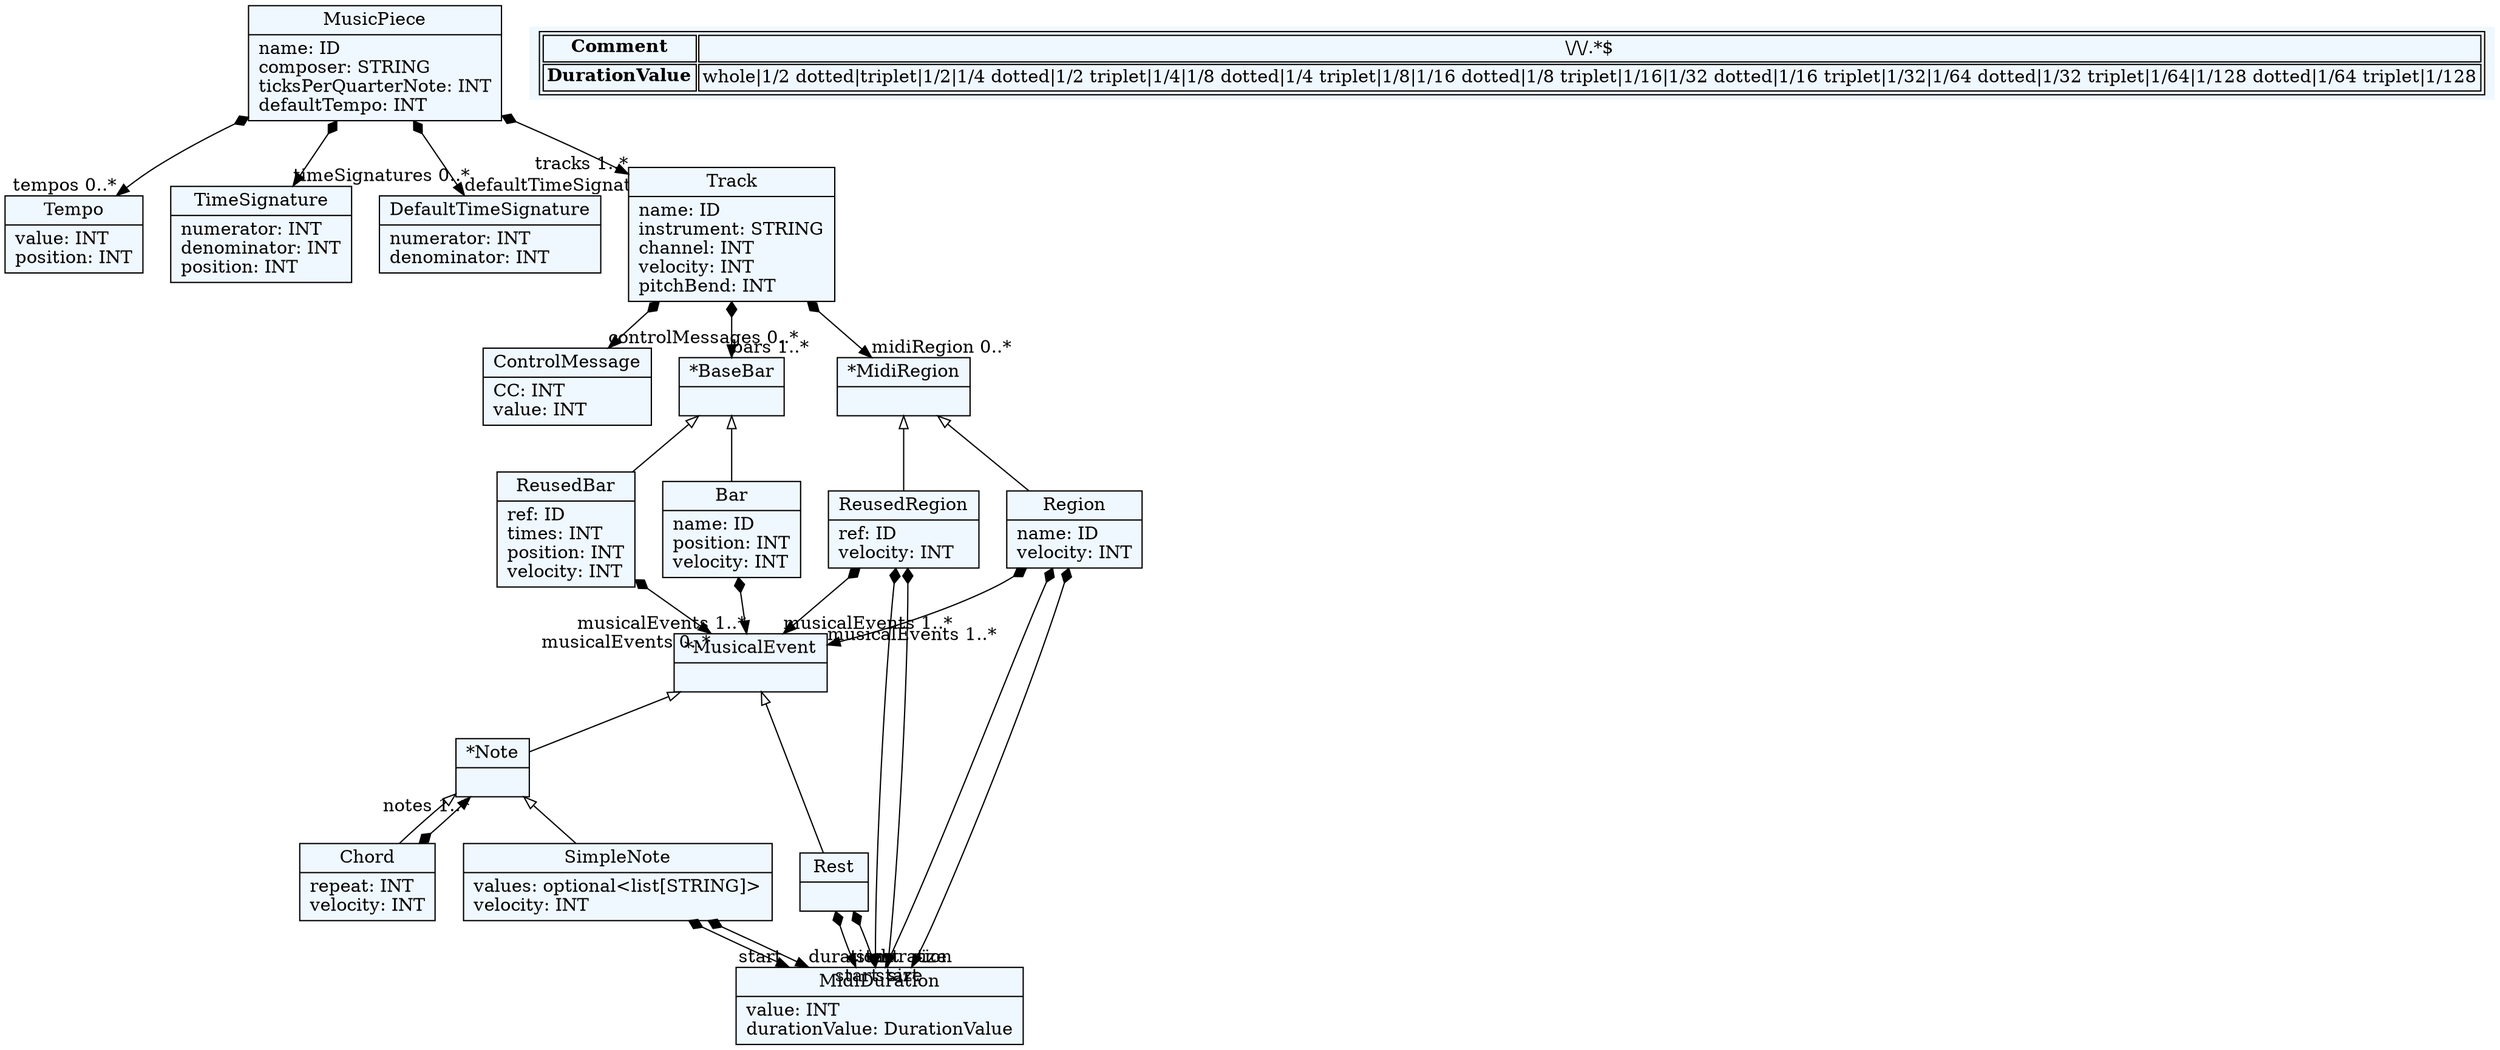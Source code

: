
    digraph textX {
    fontname = "Bitstream Vera Sans"
    fontsize = 8
    node[
        shape=record,
        style=filled,
        fillcolor=aliceblue
    ]
    nodesep = 0.3
    edge[dir=black,arrowtail=empty]


2454984353456[ label="{MusicPiece|name: ID\lcomposer: STRING\lticksPerQuarterNote: INT\ldefaultTempo: INT\l}"]

2454984354416[ label="{Tempo|value: INT\lposition: INT\l}"]

2454984351536[ label="{TimeSignature|numerator: INT\ldenominator: INT\lposition: INT\l}"]

2454984359216[ label="{DefaultTimeSignature|numerator: INT\ldenominator: INT\l}"]

2454984360176[ label="{Track|name: ID\linstrument: STRING\lchannel: INT\lvelocity: INT\lpitchBend: INT\l}"]

2454984355376[ label="{ControlMessage|CC: INT\lvalue: INT\l}"]

2454984362096[ label="{*BaseBar|}"]

2454984373616[ label="{Bar|name: ID\lposition: INT\lvelocity: INT\l}"]

2454984363056[ label="{ReusedBar|ref: ID\ltimes: INT\lposition: INT\lvelocity: INT\l}"]

2454984366896[ label="{*MusicalEvent|}"]

2454984370736[ label="{*Note|}"]

2454984368816[ label="{SimpleNote|values: optional\<list[STRING]\>\lvelocity: INT\l}"]

2454984371696[ label="{MidiDuration|value: INT\ldurationValue: DurationValue\l}"]

2454984383216[ label="{Chord|repeat: INT\lvelocity: INT\l}"]

2454984381296[ label="{Rest|}"]

2454984385136[ label="{*MidiRegion|}"]

2454984387056[ label="{Region|name: ID\lvelocity: INT\l}"]

2454984390896[ label="{ReusedRegion|ref: ID\lvelocity: INT\l}"]



2454984353456 -> 2454984354416[arrowtail=diamond, dir=both, headlabel="tempos 0..*"]
2454984353456 -> 2454984359216[arrowtail=diamond, dir=both, headlabel="defaultTimeSignature "]
2454984353456 -> 2454984351536[arrowtail=diamond, dir=both, headlabel="timeSignatures 0..*"]
2454984353456 -> 2454984360176[arrowtail=diamond, dir=both, headlabel="tracks 1..*"]
2454984360176 -> 2454984355376[arrowtail=diamond, dir=both, headlabel="controlMessages 0..*"]
2454984360176 -> 2454984362096[arrowtail=diamond, dir=both, headlabel="bars 1..*"]
2454984360176 -> 2454984385136[arrowtail=diamond, dir=both, headlabel="midiRegion 0..*"]
2454984362096 -> 2454984373616 [dir=back]
2454984362096 -> 2454984363056 [dir=back]
2454984373616 -> 2454984366896[arrowtail=diamond, dir=both, headlabel="musicalEvents 1..*"]
2454984363056 -> 2454984366896[arrowtail=diamond, dir=both, headlabel="musicalEvents 0..*"]
2454984366896 -> 2454984370736 [dir=back]
2454984366896 -> 2454984381296 [dir=back]
2454984370736 -> 2454984368816 [dir=back]
2454984370736 -> 2454984383216 [dir=back]
2454984368816 -> 2454984371696[arrowtail=diamond, dir=both, headlabel="start "]
2454984368816 -> 2454984371696[arrowtail=diamond, dir=both, headlabel="duration "]
2454984383216 -> 2454984370736[arrowtail=diamond, dir=both, headlabel="notes 1..*"]
2454984381296 -> 2454984371696[arrowtail=diamond, dir=both, headlabel="start "]
2454984381296 -> 2454984371696[arrowtail=diamond, dir=both, headlabel="duration "]
2454984385136 -> 2454984387056 [dir=back]
2454984385136 -> 2454984390896 [dir=back]
2454984387056 -> 2454984371696[arrowtail=diamond, dir=both, headlabel="start "]
2454984387056 -> 2454984371696[arrowtail=diamond, dir=both, headlabel="size "]
2454984387056 -> 2454984366896[arrowtail=diamond, dir=both, headlabel="musicalEvents 1..*"]
2454984390896 -> 2454984371696[arrowtail=diamond, dir=both, headlabel="start "]
2454984390896 -> 2454984371696[arrowtail=diamond, dir=both, headlabel="size "]
2454984390896 -> 2454984366896[arrowtail=diamond, dir=both, headlabel="musicalEvents 1..*"]
match_rules [ shape=plaintext, label=< <table>
	<tr>
		<td><b>Comment</b></td><td>\/\/.*$</td>
	</tr>
	<tr>
		<td><b>DurationValue</b></td><td>whole|1/2 dotted|triplet|1/2|1/4 dotted|1/2 triplet|1/4|1/8 dotted|1/4 triplet|1/8|1/16 dotted|1/8 triplet|1/16|1/32 dotted|1/16 triplet|1/32|1/64 dotted|1/32 triplet|1/64|1/128 dotted|1/64 triplet|1/128</td>
	</tr>
</table> >]


}
